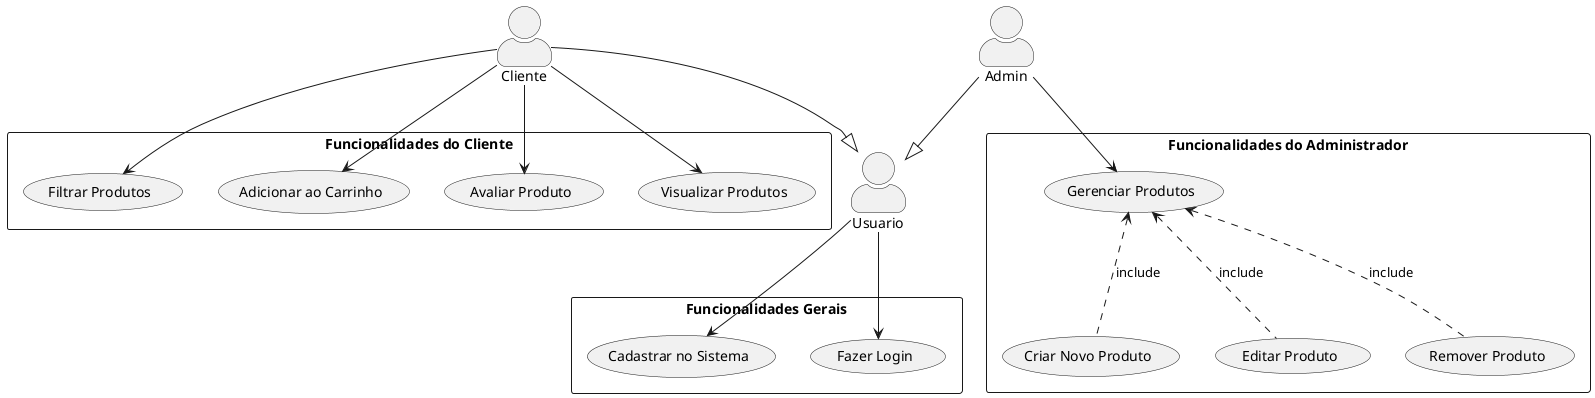 @startuml Caso De Uso

skinparam actorStyle awesome
skinparam usecaseStyle ellipse

actor Usuario as US
actor Cliente as CL
actor Admin as AD

' Definindo as heranças dos atores
CL --|> US
AD --|> US

rectangle "Funcionalidades Gerais" {
  usecase "Fazer Login" as FL
  usecase "Cadastrar no Sistema" as CS

  US --> FL
  US --> CS
}

rectangle "Funcionalidades do Cliente" {
  usecase "Visualizar Produtos" as VP
  usecase "Filtrar Produtos" as FP
  usecase "Adicionar ao Carrinho" as AC
  usecase "Avaliar Produto" as AP

  CL --> VP
  CL --> FP
  CL --> AC
  CL --> AP
}

rectangle "Funcionalidades do Administrador" {
  usecase "Gerenciar Produtos" as GP
  usecase "Criar Novo Produto" as CNP
  usecase "Editar Produto" as EP
  usecase "Remover Produto" as RP

  ' Relacionamentos de inclusão/extensão para Gerenciar Produtos
  GP <.. (CNP) : include
  GP <.. (EP) : include
  GP <.. (RP) : include

  AD --> GP
}

@enduml